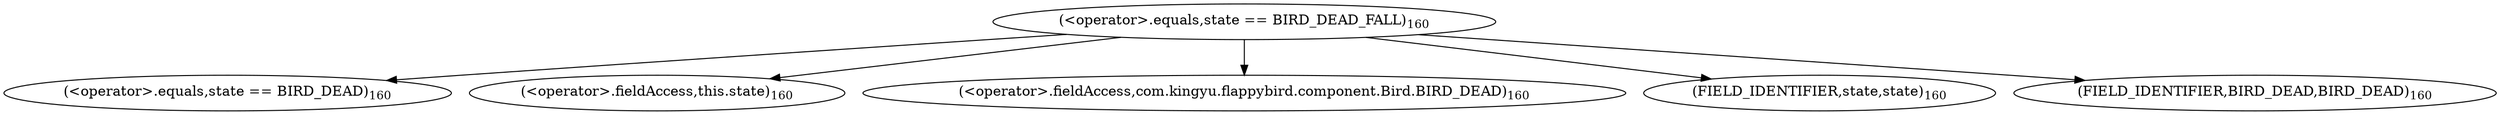 digraph "isDead" {  
"662" [label = <(&lt;operator&gt;.equals,state == BIRD_DEAD_FALL)<SUB>160</SUB>> ]
"669" [label = <(&lt;operator&gt;.equals,state == BIRD_DEAD)<SUB>160</SUB>> ]
"670" [label = <(&lt;operator&gt;.fieldAccess,this.state)<SUB>160</SUB>> ]
"673" [label = <(&lt;operator&gt;.fieldAccess,com.kingyu.flappybird.component.Bird.BIRD_DEAD)<SUB>160</SUB>> ]
"672" [label = <(FIELD_IDENTIFIER,state,state)<SUB>160</SUB>> ]
"675" [label = <(FIELD_IDENTIFIER,BIRD_DEAD,BIRD_DEAD)<SUB>160</SUB>> ]
  "662" -> "675" 
  "662" -> "673" 
  "662" -> "669" 
  "662" -> "670" 
  "662" -> "672" 
}
